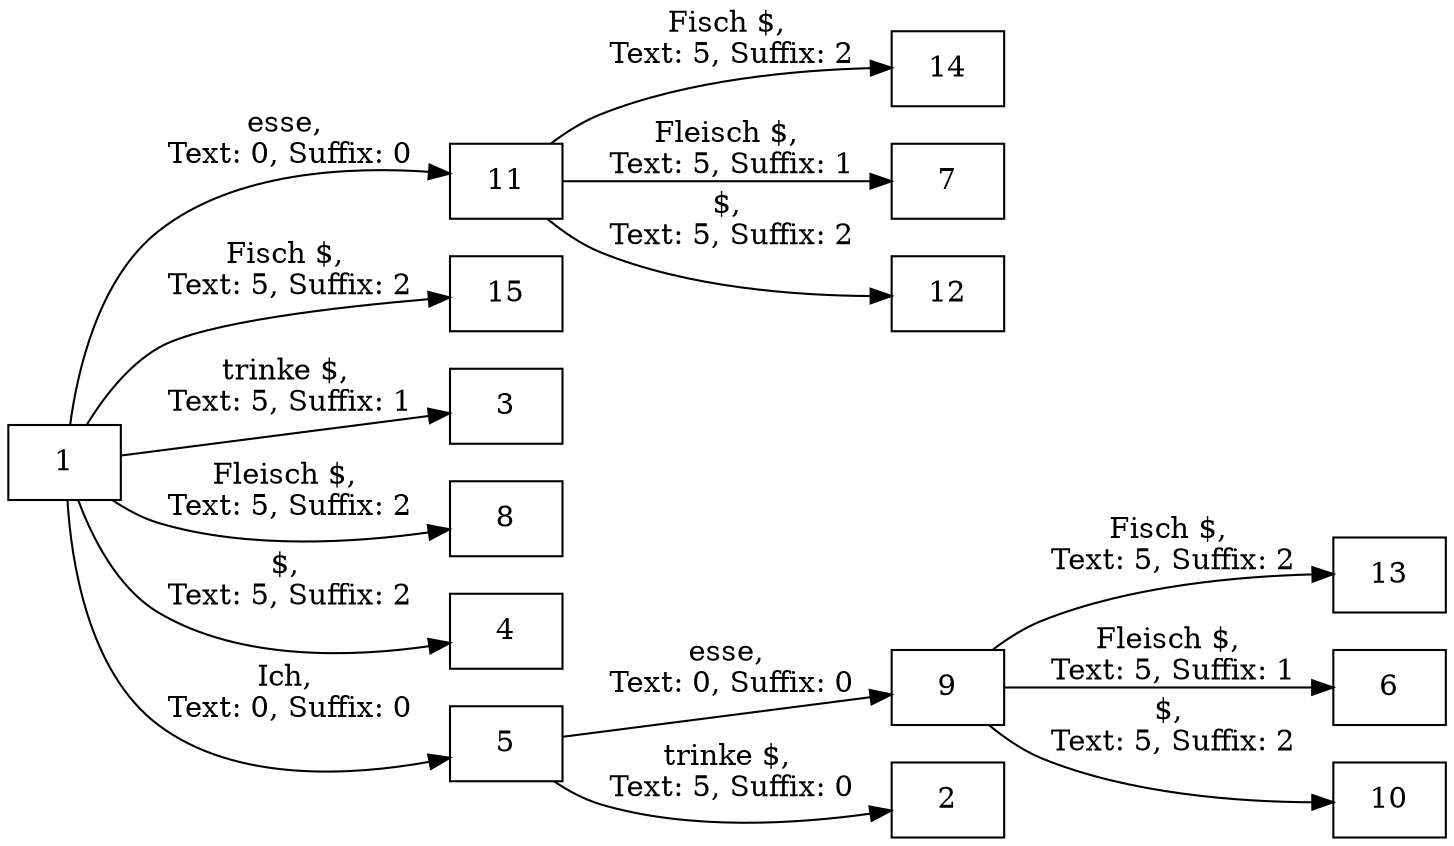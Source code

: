 /* this is a generated dot file: www.graphviz.org */
digraph suffixtree {
	rankdir=LR
node[shape=box]			1->11
		[label="esse,\n Text: 0, Suffix: 0"];
			11->14
			[label="Fisch $,\n Text: 5, Suffix: 2"];
			11->7
			[label="Fleisch $,\n Text: 5, Suffix: 1"];
			11->12
			[label="$,\n Text: 5, Suffix: 2"];
		1->15
		[label="Fisch $,\n Text: 5, Suffix: 2"];
		1->3
		[label="trinke $,\n Text: 5, Suffix: 1"];
		1->8
		[label="Fleisch $,\n Text: 5, Suffix: 2"];
		1->4
		[label="$,\n Text: 5, Suffix: 2"];
		1->5
		[label="Ich,\n Text: 0, Suffix: 0"];
			5->9
			[label="esse,\n Text: 0, Suffix: 0"];
				9->13
				[label="Fisch $,\n Text: 5, Suffix: 2"];
				9->6
				[label="Fleisch $,\n Text: 5, Suffix: 1"];
				9->10
				[label="$,\n Text: 5, Suffix: 2"];
			5->2
			[label="trinke $,\n Text: 5, Suffix: 0"];
}